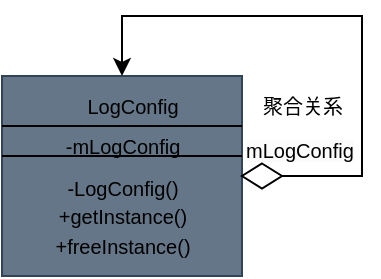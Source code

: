 <mxfile>
    <diagram id="tSPy763d-3NsBPbgY1Me" name="第 1 页">
        <mxGraphModel dx="355" dy="270" grid="1" gridSize="10" guides="1" tooltips="1" connect="1" arrows="1" fold="1" page="1" pageScale="1" pageWidth="827" pageHeight="1169" math="0" shadow="0">
            <root>
                <mxCell id="0"/>
                <mxCell id="1" parent="0"/>
                <mxCell id="14" value="" style="group" vertex="1" connectable="0" parent="1">
                    <mxGeometry x="240" y="100" width="180" height="130" as="geometry"/>
                </mxCell>
                <mxCell id="3" value="" style="whiteSpace=wrap;html=1;fontSize=10;fillColor=#647687;fontColor=#ffffff;strokeColor=#314354;" vertex="1" parent="14">
                    <mxGeometry y="30" width="120" height="100" as="geometry"/>
                </mxCell>
                <mxCell id="4" style="edgeStyle=none;html=1;exitX=0;exitY=0.25;exitDx=0;exitDy=0;entryX=1;entryY=0.25;entryDx=0;entryDy=0;fontSize=10;endArrow=none;endFill=0;" edge="1" parent="14" source="3" target="3">
                    <mxGeometry relative="1" as="geometry"/>
                </mxCell>
                <mxCell id="5" value="LogConfig" style="text;html=1;align=center;verticalAlign=middle;resizable=0;points=[];autosize=1;strokeColor=none;fillColor=none;fontSize=10;" vertex="1" parent="14">
                    <mxGeometry x="30" y="30" width="70" height="30" as="geometry"/>
                </mxCell>
                <mxCell id="7" style="edgeStyle=none;html=1;exitX=0;exitY=0.25;exitDx=0;exitDy=0;entryX=1;entryY=0.25;entryDx=0;entryDy=0;fontSize=10;endArrow=none;endFill=0;" edge="1" parent="14">
                    <mxGeometry relative="1" as="geometry">
                        <mxPoint y="70" as="sourcePoint"/>
                        <mxPoint x="120" y="70" as="targetPoint"/>
                    </mxGeometry>
                </mxCell>
                <mxCell id="8" value="&lt;font style=&quot;font-size: 10px;&quot;&gt;-mLogConfig&lt;/font&gt;" style="text;html=1;align=center;verticalAlign=middle;resizable=0;points=[];autosize=1;strokeColor=none;fillColor=none;" vertex="1" parent="14">
                    <mxGeometry x="20" y="50" width="80" height="30" as="geometry"/>
                </mxCell>
                <mxCell id="9" value="&lt;font style=&quot;font-size: 10px;&quot;&gt;-LogConfig()&lt;br&gt;+getInstance()&lt;br&gt;+freeInstance()&lt;br&gt;&lt;/font&gt;" style="text;html=1;align=center;verticalAlign=middle;resizable=0;points=[];autosize=1;strokeColor=none;fillColor=none;" vertex="1" parent="14">
                    <mxGeometry x="15" y="70" width="90" height="60" as="geometry"/>
                </mxCell>
                <mxCell id="11" style="edgeStyle=orthogonalEdgeStyle;html=1;exitX=1;exitY=0.5;exitDx=0;exitDy=0;fontSize=10;entryX=0.5;entryY=0;entryDx=0;entryDy=0;rounded=0;" edge="1" parent="14" source="10" target="3">
                    <mxGeometry relative="1" as="geometry">
                        <mxPoint x="140" as="targetPoint"/>
                        <Array as="points">
                            <mxPoint x="180" y="80"/>
                            <mxPoint x="180"/>
                            <mxPoint x="60"/>
                        </Array>
                    </mxGeometry>
                </mxCell>
                <mxCell id="10" value="" style="rhombus;whiteSpace=wrap;html=1;fontSize=10;" vertex="1" parent="14">
                    <mxGeometry x="120" y="73.75" width="20" height="12.5" as="geometry"/>
                </mxCell>
                <mxCell id="12" value="&lt;span style=&quot;color: rgb(0, 0, 0); font-family: Helvetica; font-size: 10px; font-style: normal; font-variant-ligatures: normal; font-variant-caps: normal; font-weight: 400; letter-spacing: normal; orphans: 2; text-align: center; text-indent: 0px; text-transform: none; widows: 2; word-spacing: 0px; -webkit-text-stroke-width: 0px; background-color: rgb(251, 251, 251); text-decoration-thickness: initial; text-decoration-style: initial; text-decoration-color: initial; float: none; display: inline !important;&quot;&gt;mLogConfig&lt;/span&gt;" style="text;whiteSpace=wrap;html=1;fontSize=10;" vertex="1" parent="14">
                    <mxGeometry x="120" y="55" width="60" height="20" as="geometry"/>
                </mxCell>
                <mxCell id="13" value="聚合关系" style="text;html=1;align=center;verticalAlign=middle;resizable=0;points=[];autosize=1;strokeColor=none;fillColor=none;fontSize=10;" vertex="1" parent="14">
                    <mxGeometry x="120" y="30" width="60" height="30" as="geometry"/>
                </mxCell>
            </root>
        </mxGraphModel>
    </diagram>
</mxfile>